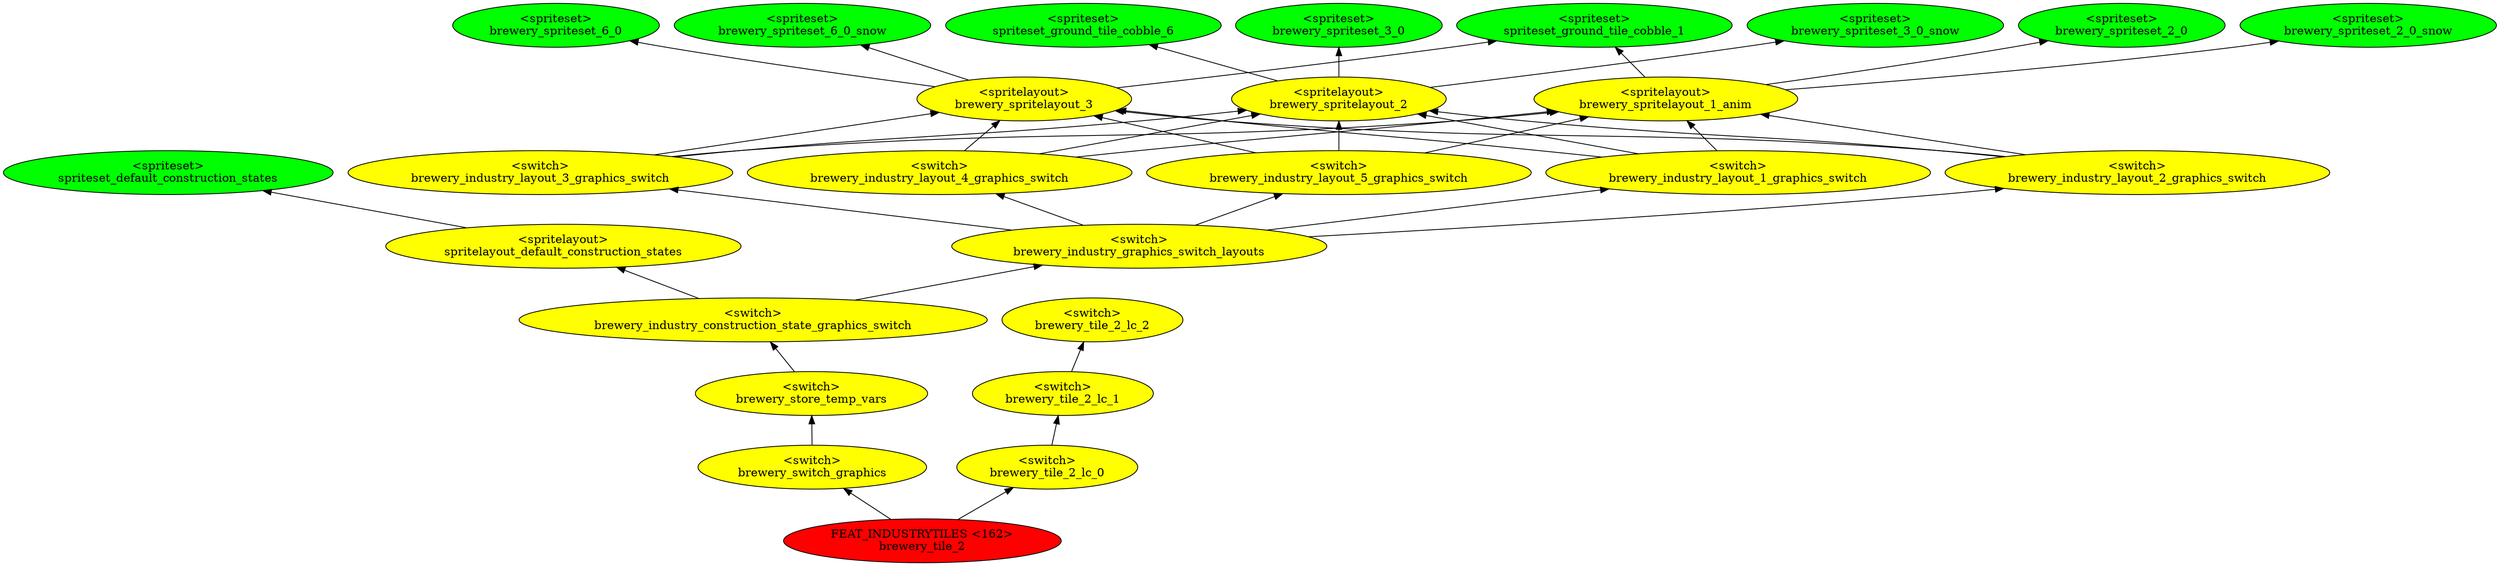 digraph {
rankdir="BT"
spriteset_default_construction_states [fillcolor=green style="filled" label="<spriteset>\nspriteset_default_construction_states"]
spritelayout_default_construction_states [fillcolor=yellow style="filled" label="<spritelayout>\nspritelayout_default_construction_states"]
spriteset_ground_tile_cobble_1 [fillcolor=green style="filled" label="<spriteset>\nspriteset_ground_tile_cobble_1"]
spriteset_ground_tile_cobble_6 [fillcolor=green style="filled" label="<spriteset>\nspriteset_ground_tile_cobble_6"]
brewery_spriteset_2_0 [fillcolor=green style="filled" label="<spriteset>\nbrewery_spriteset_2_0"]
brewery_spriteset_2_0_snow [fillcolor=green style="filled" label="<spriteset>\nbrewery_spriteset_2_0_snow"]
brewery_spriteset_3_0 [fillcolor=green style="filled" label="<spriteset>\nbrewery_spriteset_3_0"]
brewery_spriteset_3_0_snow [fillcolor=green style="filled" label="<spriteset>\nbrewery_spriteset_3_0_snow"]
brewery_spriteset_6_0 [fillcolor=green style="filled" label="<spriteset>\nbrewery_spriteset_6_0"]
brewery_spriteset_6_0_snow [fillcolor=green style="filled" label="<spriteset>\nbrewery_spriteset_6_0_snow"]
brewery_spritelayout_1_anim [fillcolor=yellow style="filled" label="<spritelayout>\nbrewery_spritelayout_1_anim"]
brewery_spritelayout_2 [fillcolor=yellow style="filled" label="<spritelayout>\nbrewery_spritelayout_2"]
brewery_spritelayout_3 [fillcolor=yellow style="filled" label="<spritelayout>\nbrewery_spritelayout_3"]
brewery_industry_layout_1_graphics_switch [fillcolor=yellow style="filled" label="<switch>\nbrewery_industry_layout_1_graphics_switch"]
brewery_industry_layout_2_graphics_switch [fillcolor=yellow style="filled" label="<switch>\nbrewery_industry_layout_2_graphics_switch"]
brewery_industry_layout_3_graphics_switch [fillcolor=yellow style="filled" label="<switch>\nbrewery_industry_layout_3_graphics_switch"]
brewery_industry_layout_4_graphics_switch [fillcolor=yellow style="filled" label="<switch>\nbrewery_industry_layout_4_graphics_switch"]
brewery_industry_layout_5_graphics_switch [fillcolor=yellow style="filled" label="<switch>\nbrewery_industry_layout_5_graphics_switch"]
brewery_industry_graphics_switch_layouts [fillcolor=yellow style="filled" label="<switch>\nbrewery_industry_graphics_switch_layouts"]
brewery_industry_construction_state_graphics_switch [fillcolor=yellow style="filled" label="<switch>\nbrewery_industry_construction_state_graphics_switch"]
brewery_store_temp_vars [fillcolor=yellow style="filled" label="<switch>\nbrewery_store_temp_vars"]
brewery_switch_graphics [fillcolor=yellow style="filled" label="<switch>\nbrewery_switch_graphics"]
brewery_tile_2_lc_2 [fillcolor=yellow style="filled" label="<switch>\nbrewery_tile_2_lc_2"]
brewery_tile_2_lc_1 [fillcolor=yellow style="filled" label="<switch>\nbrewery_tile_2_lc_1"]
brewery_tile_2_lc_0 [fillcolor=yellow style="filled" label="<switch>\nbrewery_tile_2_lc_0"]
brewery_tile_2 [fillcolor=red style="filled" label="FEAT_INDUSTRYTILES <162>\nbrewery_tile_2"]
brewery_spritelayout_1_anim->brewery_spriteset_2_0_snow
brewery_industry_layout_2_graphics_switch->brewery_spritelayout_2
brewery_industry_graphics_switch_layouts->brewery_industry_layout_5_graphics_switch
brewery_industry_construction_state_graphics_switch->spritelayout_default_construction_states
brewery_industry_layout_1_graphics_switch->brewery_spritelayout_3
brewery_spritelayout_3->brewery_spriteset_6_0_snow
brewery_industry_layout_5_graphics_switch->brewery_spritelayout_3
brewery_industry_layout_1_graphics_switch->brewery_spritelayout_1_anim
brewery_tile_2_lc_0->brewery_tile_2_lc_1
brewery_industry_layout_5_graphics_switch->brewery_spritelayout_1_anim
brewery_industry_layout_1_graphics_switch->brewery_spritelayout_2
brewery_industry_layout_2_graphics_switch->brewery_spritelayout_3
brewery_switch_graphics->brewery_store_temp_vars
brewery_industry_layout_3_graphics_switch->brewery_spritelayout_1_anim
brewery_spritelayout_2->spriteset_ground_tile_cobble_6
brewery_industry_layout_3_graphics_switch->brewery_spritelayout_3
brewery_industry_graphics_switch_layouts->brewery_industry_layout_4_graphics_switch
brewery_spritelayout_1_anim->spriteset_ground_tile_cobble_1
brewery_industry_construction_state_graphics_switch->brewery_industry_graphics_switch_layouts
brewery_spritelayout_3->brewery_spriteset_6_0
brewery_industry_layout_4_graphics_switch->brewery_spritelayout_2
brewery_spritelayout_2->brewery_spriteset_3_0_snow
brewery_tile_2->brewery_switch_graphics
brewery_tile_2->brewery_tile_2_lc_0
brewery_industry_graphics_switch_layouts->brewery_industry_layout_2_graphics_switch
brewery_industry_layout_4_graphics_switch->brewery_spritelayout_3
brewery_industry_layout_2_graphics_switch->brewery_spritelayout_1_anim
spritelayout_default_construction_states->spriteset_default_construction_states
brewery_industry_graphics_switch_layouts->brewery_industry_layout_1_graphics_switch
brewery_tile_2_lc_1->brewery_tile_2_lc_2
brewery_industry_graphics_switch_layouts->brewery_industry_layout_3_graphics_switch
brewery_industry_layout_4_graphics_switch->brewery_spritelayout_1_anim
brewery_spritelayout_1_anim->brewery_spriteset_2_0
brewery_spritelayout_3->spriteset_ground_tile_cobble_1
brewery_industry_layout_3_graphics_switch->brewery_spritelayout_2
brewery_store_temp_vars->brewery_industry_construction_state_graphics_switch
brewery_industry_layout_5_graphics_switch->brewery_spritelayout_2
brewery_spritelayout_2->brewery_spriteset_3_0
}
